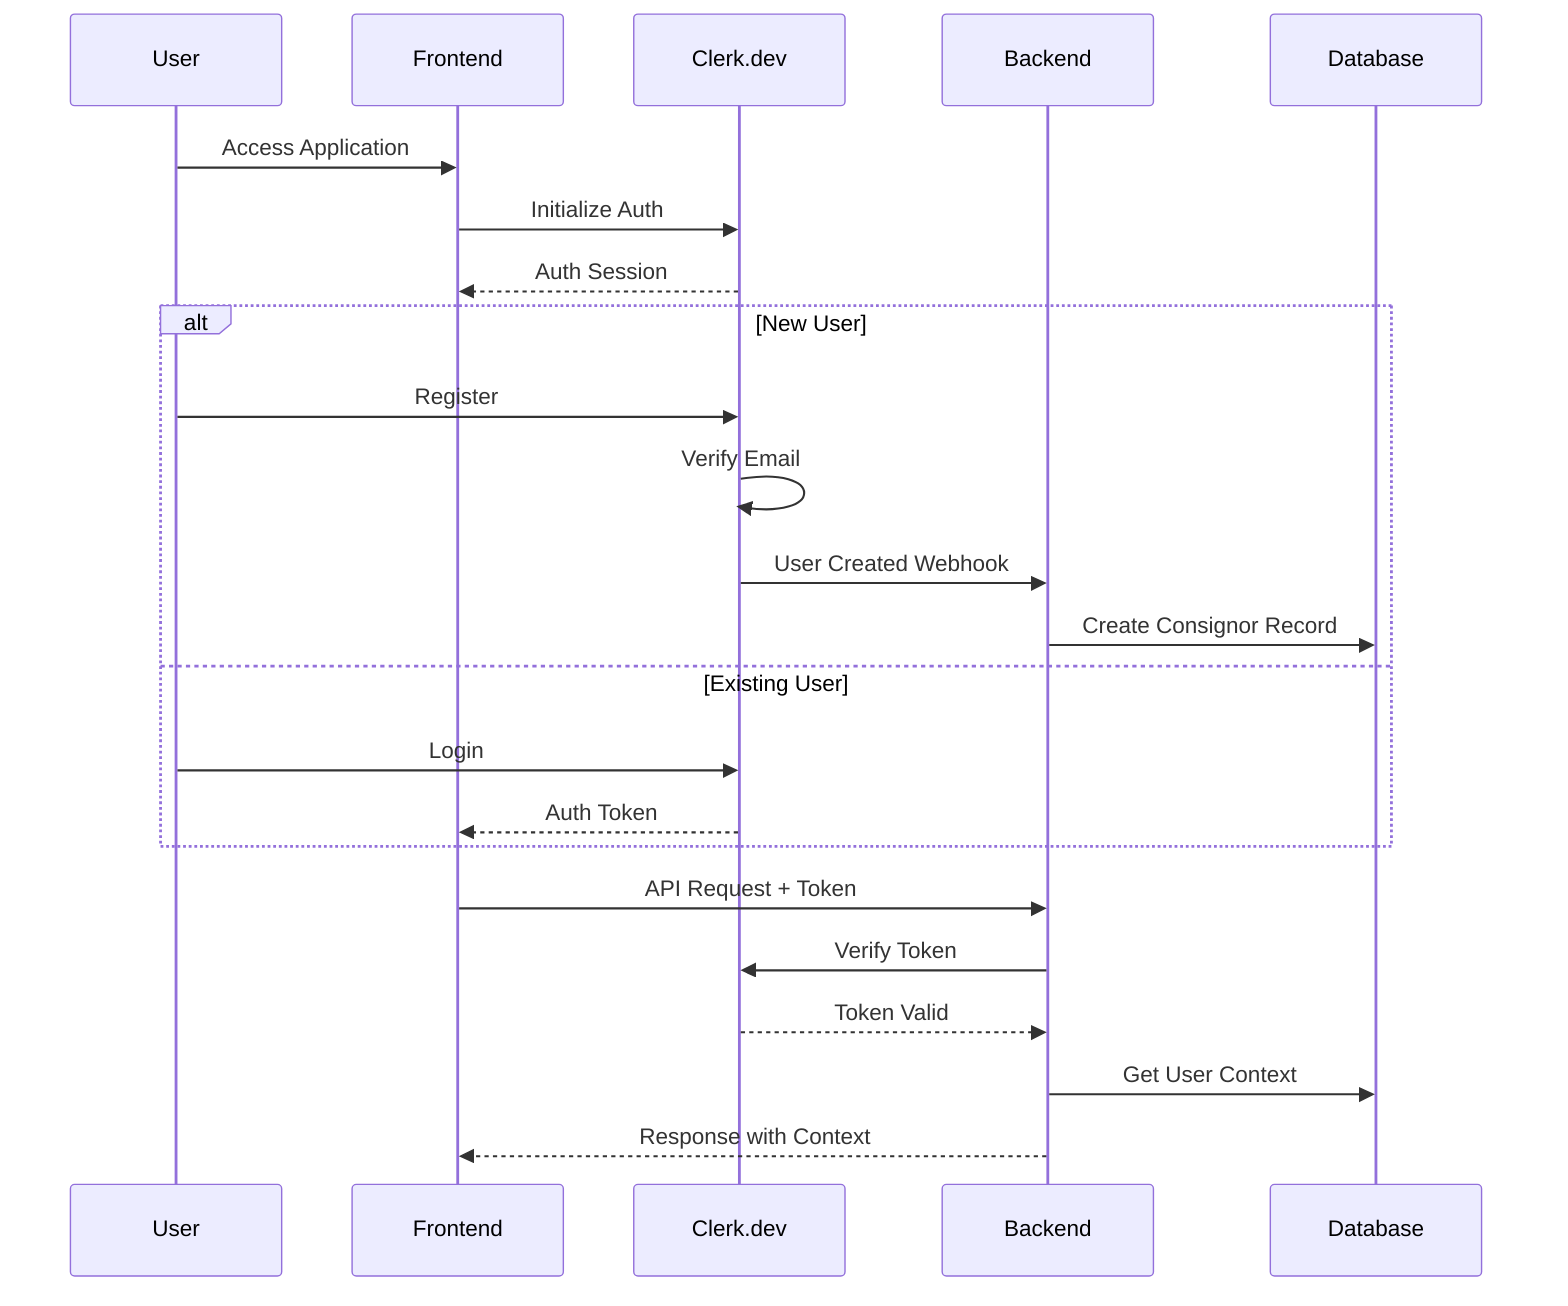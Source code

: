 sequenceDiagram
    participant U as User
    participant FE as Frontend
    participant C as Clerk.dev
    participant API as Backend
    participant DB as Database

    U->>FE: Access Application
    FE->>C: Initialize Auth
    C-->>FE: Auth Session

    alt New User
        U->>C: Register
        C->>C: Verify Email
        C->>API: User Created Webhook
        API->>DB: Create Consignor Record
    else Existing User
        U->>C: Login
        C-->>FE: Auth Token
    end

    FE->>API: API Request + Token
    API->>C: Verify Token
    C-->>API: Token Valid
    API->>DB: Get User Context
    API-->>FE: Response with Context